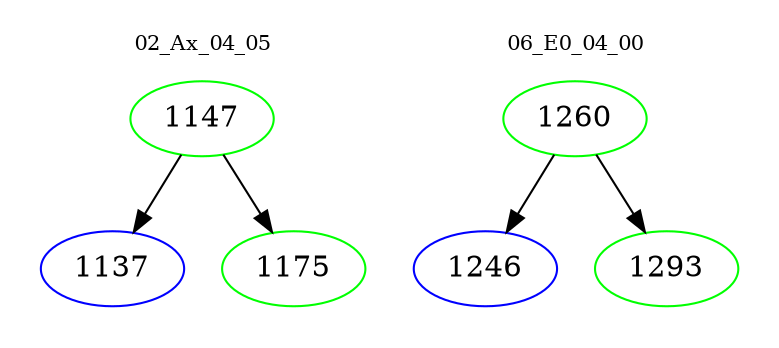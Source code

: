 digraph{
subgraph cluster_0 {
color = white
label = "02_Ax_04_05";
fontsize=10;
T0_1147 [label="1147", color="green"]
T0_1147 -> T0_1137 [color="black"]
T0_1137 [label="1137", color="blue"]
T0_1147 -> T0_1175 [color="black"]
T0_1175 [label="1175", color="green"]
}
subgraph cluster_1 {
color = white
label = "06_E0_04_00";
fontsize=10;
T1_1260 [label="1260", color="green"]
T1_1260 -> T1_1246 [color="black"]
T1_1246 [label="1246", color="blue"]
T1_1260 -> T1_1293 [color="black"]
T1_1293 [label="1293", color="green"]
}
}
